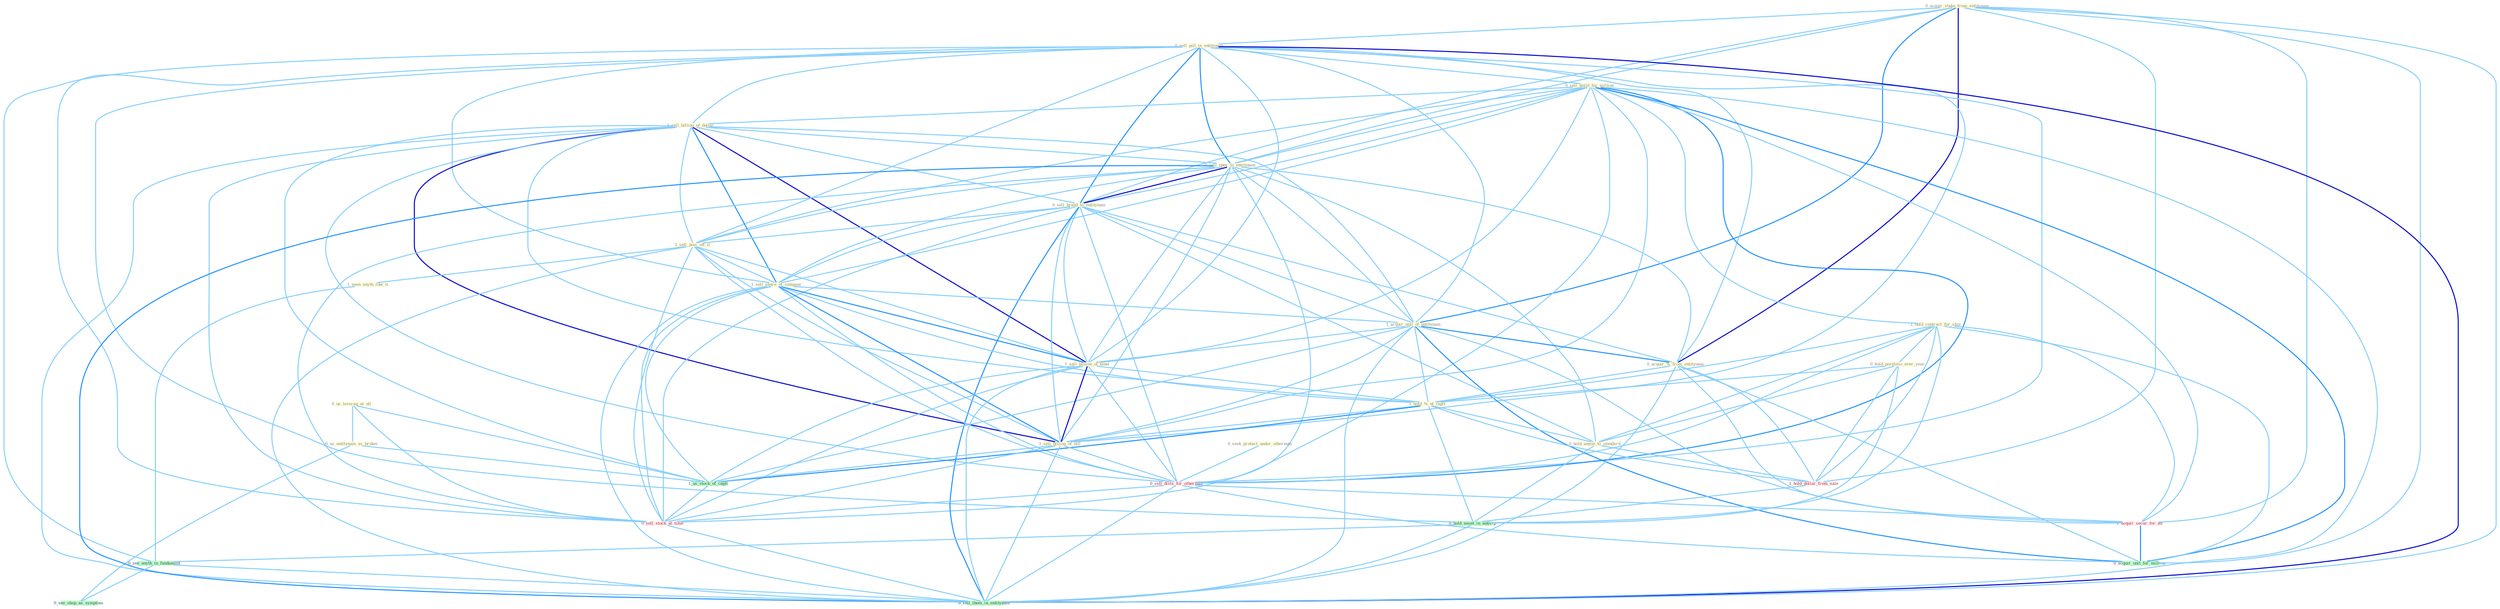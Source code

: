 Graph G{ 
    node
    [shape=polygon,style=filled,width=.5,height=.06,color="#BDFCC9",fixedsize=true,fontsize=4,
    fontcolor="#2f4f4f"];
    {node
    [color="#ffffe0", fontcolor="#8b7d6b"] "0_us_leverag_at_all " "0_acquir_stake_from_entitynam " "0_sell_pill_in_entitynam " "0_sell_build_for_million " "1_sell_billion_of_dollar " "0_us_entitynam_as_broker " "0_sell_oper_to_entitynam " "0_sell_brand_to_entitynam " "1_sell_piec_off_it " "1_sell_share_of_compani " "1_hold_contract_for_ship " "1_acquir_unit_of_entitynam " "1_sell_billion_of_bond " "0_hold_portfolio_over_year " "0_acquir_%_from_entitynam " "1_hold_%_of_capit " "1_seen_anyth_like_it " "0_hold_anyon_to_standard " "0_seek_protect_under_othernum " "1_sell_billion_of_bill "}
{node [color="#fff0f5", fontcolor="#b22222"] "0_sell_divis_for_othernum " "1_acquir_secur_for_an " "1_hold_dollar_from_sale " "0_sell_stock_at_time "}
edge [color="#B0E2FF"];

	"0_us_leverag_at_all " -- "0_us_entitynam_as_broker " [w="1", color="#87cefa" ];
	"0_us_leverag_at_all " -- "1_us_stock_of_capit " [w="1", color="#87cefa" ];
	"0_us_leverag_at_all " -- "0_sell_stock_at_time " [w="1", color="#87cefa" ];
	"0_acquir_stake_from_entitynam " -- "0_sell_pill_in_entitynam " [w="1", color="#87cefa" ];
	"0_acquir_stake_from_entitynam " -- "0_sell_oper_to_entitynam " [w="1", color="#87cefa" ];
	"0_acquir_stake_from_entitynam " -- "0_sell_brand_to_entitynam " [w="1", color="#87cefa" ];
	"0_acquir_stake_from_entitynam " -- "1_acquir_unit_of_entitynam " [w="2", color="#1e90ff" , len=0.8];
	"0_acquir_stake_from_entitynam " -- "0_acquir_%_from_entitynam " [w="3", color="#0000cd" , len=0.6];
	"0_acquir_stake_from_entitynam " -- "1_acquir_secur_for_an " [w="1", color="#87cefa" ];
	"0_acquir_stake_from_entitynam " -- "1_hold_dollar_from_sale " [w="1", color="#87cefa" ];
	"0_acquir_stake_from_entitynam " -- "0_acquir_unit_for_million " [w="1", color="#87cefa" ];
	"0_acquir_stake_from_entitynam " -- "0_sell_them_in_entitynam " [w="1", color="#87cefa" ];
	"0_sell_pill_in_entitynam " -- "0_sell_build_for_million " [w="1", color="#87cefa" ];
	"0_sell_pill_in_entitynam " -- "1_sell_billion_of_dollar " [w="1", color="#87cefa" ];
	"0_sell_pill_in_entitynam " -- "0_sell_oper_to_entitynam " [w="2", color="#1e90ff" , len=0.8];
	"0_sell_pill_in_entitynam " -- "0_sell_brand_to_entitynam " [w="2", color="#1e90ff" , len=0.8];
	"0_sell_pill_in_entitynam " -- "1_sell_piec_off_it " [w="1", color="#87cefa" ];
	"0_sell_pill_in_entitynam " -- "1_sell_share_of_compani " [w="1", color="#87cefa" ];
	"0_sell_pill_in_entitynam " -- "1_acquir_unit_of_entitynam " [w="1", color="#87cefa" ];
	"0_sell_pill_in_entitynam " -- "1_sell_billion_of_bond " [w="1", color="#87cefa" ];
	"0_sell_pill_in_entitynam " -- "0_acquir_%_from_entitynam " [w="1", color="#87cefa" ];
	"0_sell_pill_in_entitynam " -- "1_sell_billion_of_bill " [w="1", color="#87cefa" ];
	"0_sell_pill_in_entitynam " -- "0_sell_divis_for_othernum " [w="1", color="#87cefa" ];
	"0_sell_pill_in_entitynam " -- "0_hold_asset_in_anticip " [w="1", color="#87cefa" ];
	"0_sell_pill_in_entitynam " -- "0_sell_stock_at_time " [w="1", color="#87cefa" ];
	"0_sell_pill_in_entitynam " -- "0_see_anyth_in_fundament " [w="1", color="#87cefa" ];
	"0_sell_pill_in_entitynam " -- "0_sell_them_in_entitynam " [w="3", color="#0000cd" , len=0.6];
	"0_sell_build_for_million " -- "1_sell_billion_of_dollar " [w="1", color="#87cefa" ];
	"0_sell_build_for_million " -- "0_sell_oper_to_entitynam " [w="1", color="#87cefa" ];
	"0_sell_build_for_million " -- "0_sell_brand_to_entitynam " [w="1", color="#87cefa" ];
	"0_sell_build_for_million " -- "1_sell_piec_off_it " [w="1", color="#87cefa" ];
	"0_sell_build_for_million " -- "1_sell_share_of_compani " [w="1", color="#87cefa" ];
	"0_sell_build_for_million " -- "1_hold_contract_for_ship " [w="1", color="#87cefa" ];
	"0_sell_build_for_million " -- "1_sell_billion_of_bond " [w="1", color="#87cefa" ];
	"0_sell_build_for_million " -- "1_sell_billion_of_bill " [w="1", color="#87cefa" ];
	"0_sell_build_for_million " -- "0_sell_divis_for_othernum " [w="2", color="#1e90ff" , len=0.8];
	"0_sell_build_for_million " -- "1_acquir_secur_for_an " [w="1", color="#87cefa" ];
	"0_sell_build_for_million " -- "0_sell_stock_at_time " [w="1", color="#87cefa" ];
	"0_sell_build_for_million " -- "0_acquir_unit_for_million " [w="2", color="#1e90ff" , len=0.8];
	"0_sell_build_for_million " -- "0_sell_them_in_entitynam " [w="1", color="#87cefa" ];
	"1_sell_billion_of_dollar " -- "0_sell_oper_to_entitynam " [w="1", color="#87cefa" ];
	"1_sell_billion_of_dollar " -- "0_sell_brand_to_entitynam " [w="1", color="#87cefa" ];
	"1_sell_billion_of_dollar " -- "1_sell_piec_off_it " [w="1", color="#87cefa" ];
	"1_sell_billion_of_dollar " -- "1_sell_share_of_compani " [w="2", color="#1e90ff" , len=0.8];
	"1_sell_billion_of_dollar " -- "1_acquir_unit_of_entitynam " [w="1", color="#87cefa" ];
	"1_sell_billion_of_dollar " -- "1_sell_billion_of_bond " [w="3", color="#0000cd" , len=0.6];
	"1_sell_billion_of_dollar " -- "1_hold_%_of_capit " [w="1", color="#87cefa" ];
	"1_sell_billion_of_dollar " -- "1_sell_billion_of_bill " [w="3", color="#0000cd" , len=0.6];
	"1_sell_billion_of_dollar " -- "0_sell_divis_for_othernum " [w="1", color="#87cefa" ];
	"1_sell_billion_of_dollar " -- "1_us_stock_of_capit " [w="1", color="#87cefa" ];
	"1_sell_billion_of_dollar " -- "0_sell_stock_at_time " [w="1", color="#87cefa" ];
	"1_sell_billion_of_dollar " -- "0_sell_them_in_entitynam " [w="1", color="#87cefa" ];
	"0_us_entitynam_as_broker " -- "1_us_stock_of_capit " [w="1", color="#87cefa" ];
	"0_us_entitynam_as_broker " -- "0_see_shop_as_symptom " [w="1", color="#87cefa" ];
	"0_sell_oper_to_entitynam " -- "0_sell_brand_to_entitynam " [w="3", color="#0000cd" , len=0.6];
	"0_sell_oper_to_entitynam " -- "1_sell_piec_off_it " [w="1", color="#87cefa" ];
	"0_sell_oper_to_entitynam " -- "1_sell_share_of_compani " [w="1", color="#87cefa" ];
	"0_sell_oper_to_entitynam " -- "1_acquir_unit_of_entitynam " [w="1", color="#87cefa" ];
	"0_sell_oper_to_entitynam " -- "1_sell_billion_of_bond " [w="1", color="#87cefa" ];
	"0_sell_oper_to_entitynam " -- "0_acquir_%_from_entitynam " [w="1", color="#87cefa" ];
	"0_sell_oper_to_entitynam " -- "0_hold_anyon_to_standard " [w="1", color="#87cefa" ];
	"0_sell_oper_to_entitynam " -- "1_sell_billion_of_bill " [w="1", color="#87cefa" ];
	"0_sell_oper_to_entitynam " -- "0_sell_divis_for_othernum " [w="1", color="#87cefa" ];
	"0_sell_oper_to_entitynam " -- "0_sell_stock_at_time " [w="1", color="#87cefa" ];
	"0_sell_oper_to_entitynam " -- "0_sell_them_in_entitynam " [w="2", color="#1e90ff" , len=0.8];
	"0_sell_brand_to_entitynam " -- "1_sell_piec_off_it " [w="1", color="#87cefa" ];
	"0_sell_brand_to_entitynam " -- "1_sell_share_of_compani " [w="1", color="#87cefa" ];
	"0_sell_brand_to_entitynam " -- "1_acquir_unit_of_entitynam " [w="1", color="#87cefa" ];
	"0_sell_brand_to_entitynam " -- "1_sell_billion_of_bond " [w="1", color="#87cefa" ];
	"0_sell_brand_to_entitynam " -- "0_acquir_%_from_entitynam " [w="1", color="#87cefa" ];
	"0_sell_brand_to_entitynam " -- "0_hold_anyon_to_standard " [w="1", color="#87cefa" ];
	"0_sell_brand_to_entitynam " -- "1_sell_billion_of_bill " [w="1", color="#87cefa" ];
	"0_sell_brand_to_entitynam " -- "0_sell_divis_for_othernum " [w="1", color="#87cefa" ];
	"0_sell_brand_to_entitynam " -- "0_sell_stock_at_time " [w="1", color="#87cefa" ];
	"0_sell_brand_to_entitynam " -- "0_sell_them_in_entitynam " [w="2", color="#1e90ff" , len=0.8];
	"1_sell_piec_off_it " -- "1_sell_share_of_compani " [w="1", color="#87cefa" ];
	"1_sell_piec_off_it " -- "1_sell_billion_of_bond " [w="1", color="#87cefa" ];
	"1_sell_piec_off_it " -- "1_seen_anyth_like_it " [w="1", color="#87cefa" ];
	"1_sell_piec_off_it " -- "1_sell_billion_of_bill " [w="1", color="#87cefa" ];
	"1_sell_piec_off_it " -- "0_sell_divis_for_othernum " [w="1", color="#87cefa" ];
	"1_sell_piec_off_it " -- "0_sell_stock_at_time " [w="1", color="#87cefa" ];
	"1_sell_piec_off_it " -- "0_sell_them_in_entitynam " [w="1", color="#87cefa" ];
	"1_sell_share_of_compani " -- "1_acquir_unit_of_entitynam " [w="1", color="#87cefa" ];
	"1_sell_share_of_compani " -- "1_sell_billion_of_bond " [w="2", color="#1e90ff" , len=0.8];
	"1_sell_share_of_compani " -- "1_hold_%_of_capit " [w="1", color="#87cefa" ];
	"1_sell_share_of_compani " -- "1_sell_billion_of_bill " [w="2", color="#1e90ff" , len=0.8];
	"1_sell_share_of_compani " -- "0_sell_divis_for_othernum " [w="1", color="#87cefa" ];
	"1_sell_share_of_compani " -- "1_us_stock_of_capit " [w="1", color="#87cefa" ];
	"1_sell_share_of_compani " -- "0_sell_stock_at_time " [w="1", color="#87cefa" ];
	"1_sell_share_of_compani " -- "0_sell_them_in_entitynam " [w="1", color="#87cefa" ];
	"1_hold_contract_for_ship " -- "0_hold_portfolio_over_year " [w="1", color="#87cefa" ];
	"1_hold_contract_for_ship " -- "1_hold_%_of_capit " [w="1", color="#87cefa" ];
	"1_hold_contract_for_ship " -- "0_hold_anyon_to_standard " [w="1", color="#87cefa" ];
	"1_hold_contract_for_ship " -- "0_sell_divis_for_othernum " [w="1", color="#87cefa" ];
	"1_hold_contract_for_ship " -- "1_acquir_secur_for_an " [w="1", color="#87cefa" ];
	"1_hold_contract_for_ship " -- "1_hold_dollar_from_sale " [w="1", color="#87cefa" ];
	"1_hold_contract_for_ship " -- "0_hold_asset_in_anticip " [w="1", color="#87cefa" ];
	"1_hold_contract_for_ship " -- "0_acquir_unit_for_million " [w="1", color="#87cefa" ];
	"1_acquir_unit_of_entitynam " -- "1_sell_billion_of_bond " [w="1", color="#87cefa" ];
	"1_acquir_unit_of_entitynam " -- "0_acquir_%_from_entitynam " [w="2", color="#1e90ff" , len=0.8];
	"1_acquir_unit_of_entitynam " -- "1_hold_%_of_capit " [w="1", color="#87cefa" ];
	"1_acquir_unit_of_entitynam " -- "1_sell_billion_of_bill " [w="1", color="#87cefa" ];
	"1_acquir_unit_of_entitynam " -- "1_acquir_secur_for_an " [w="1", color="#87cefa" ];
	"1_acquir_unit_of_entitynam " -- "1_us_stock_of_capit " [w="1", color="#87cefa" ];
	"1_acquir_unit_of_entitynam " -- "0_acquir_unit_for_million " [w="2", color="#1e90ff" , len=0.8];
	"1_acquir_unit_of_entitynam " -- "0_sell_them_in_entitynam " [w="1", color="#87cefa" ];
	"1_sell_billion_of_bond " -- "1_hold_%_of_capit " [w="1", color="#87cefa" ];
	"1_sell_billion_of_bond " -- "1_sell_billion_of_bill " [w="3", color="#0000cd" , len=0.6];
	"1_sell_billion_of_bond " -- "0_sell_divis_for_othernum " [w="1", color="#87cefa" ];
	"1_sell_billion_of_bond " -- "1_us_stock_of_capit " [w="1", color="#87cefa" ];
	"1_sell_billion_of_bond " -- "0_sell_stock_at_time " [w="1", color="#87cefa" ];
	"1_sell_billion_of_bond " -- "0_sell_them_in_entitynam " [w="1", color="#87cefa" ];
	"0_hold_portfolio_over_year " -- "1_hold_%_of_capit " [w="1", color="#87cefa" ];
	"0_hold_portfolio_over_year " -- "0_hold_anyon_to_standard " [w="1", color="#87cefa" ];
	"0_hold_portfolio_over_year " -- "1_hold_dollar_from_sale " [w="1", color="#87cefa" ];
	"0_hold_portfolio_over_year " -- "0_hold_asset_in_anticip " [w="1", color="#87cefa" ];
	"0_acquir_%_from_entitynam " -- "1_hold_%_of_capit " [w="1", color="#87cefa" ];
	"0_acquir_%_from_entitynam " -- "1_acquir_secur_for_an " [w="1", color="#87cefa" ];
	"0_acquir_%_from_entitynam " -- "1_hold_dollar_from_sale " [w="1", color="#87cefa" ];
	"0_acquir_%_from_entitynam " -- "0_acquir_unit_for_million " [w="1", color="#87cefa" ];
	"0_acquir_%_from_entitynam " -- "0_sell_them_in_entitynam " [w="1", color="#87cefa" ];
	"1_hold_%_of_capit " -- "0_hold_anyon_to_standard " [w="1", color="#87cefa" ];
	"1_hold_%_of_capit " -- "1_sell_billion_of_bill " [w="1", color="#87cefa" ];
	"1_hold_%_of_capit " -- "1_us_stock_of_capit " [w="2", color="#1e90ff" , len=0.8];
	"1_hold_%_of_capit " -- "1_hold_dollar_from_sale " [w="1", color="#87cefa" ];
	"1_hold_%_of_capit " -- "0_hold_asset_in_anticip " [w="1", color="#87cefa" ];
	"1_seen_anyth_like_it " -- "0_see_anyth_in_fundament " [w="1", color="#87cefa" ];
	"0_hold_anyon_to_standard " -- "1_hold_dollar_from_sale " [w="1", color="#87cefa" ];
	"0_hold_anyon_to_standard " -- "0_hold_asset_in_anticip " [w="1", color="#87cefa" ];
	"0_seek_protect_under_othernum " -- "0_sell_divis_for_othernum " [w="1", color="#87cefa" ];
	"1_sell_billion_of_bill " -- "0_sell_divis_for_othernum " [w="1", color="#87cefa" ];
	"1_sell_billion_of_bill " -- "1_us_stock_of_capit " [w="1", color="#87cefa" ];
	"1_sell_billion_of_bill " -- "0_sell_stock_at_time " [w="1", color="#87cefa" ];
	"1_sell_billion_of_bill " -- "0_sell_them_in_entitynam " [w="1", color="#87cefa" ];
	"0_sell_divis_for_othernum " -- "1_acquir_secur_for_an " [w="1", color="#87cefa" ];
	"0_sell_divis_for_othernum " -- "0_sell_stock_at_time " [w="1", color="#87cefa" ];
	"0_sell_divis_for_othernum " -- "0_acquir_unit_for_million " [w="1", color="#87cefa" ];
	"0_sell_divis_for_othernum " -- "0_sell_them_in_entitynam " [w="1", color="#87cefa" ];
	"1_acquir_secur_for_an " -- "0_acquir_unit_for_million " [w="2", color="#1e90ff" , len=0.8];
	"1_us_stock_of_capit " -- "0_sell_stock_at_time " [w="1", color="#87cefa" ];
	"1_hold_dollar_from_sale " -- "0_hold_asset_in_anticip " [w="1", color="#87cefa" ];
	"0_hold_asset_in_anticip " -- "0_see_anyth_in_fundament " [w="1", color="#87cefa" ];
	"0_hold_asset_in_anticip " -- "0_sell_them_in_entitynam " [w="1", color="#87cefa" ];
	"0_sell_stock_at_time " -- "0_sell_them_in_entitynam " [w="1", color="#87cefa" ];
	"0_see_anyth_in_fundament " -- "0_see_shop_as_symptom " [w="1", color="#87cefa" ];
	"0_see_anyth_in_fundament " -- "0_sell_them_in_entitynam " [w="1", color="#87cefa" ];
}